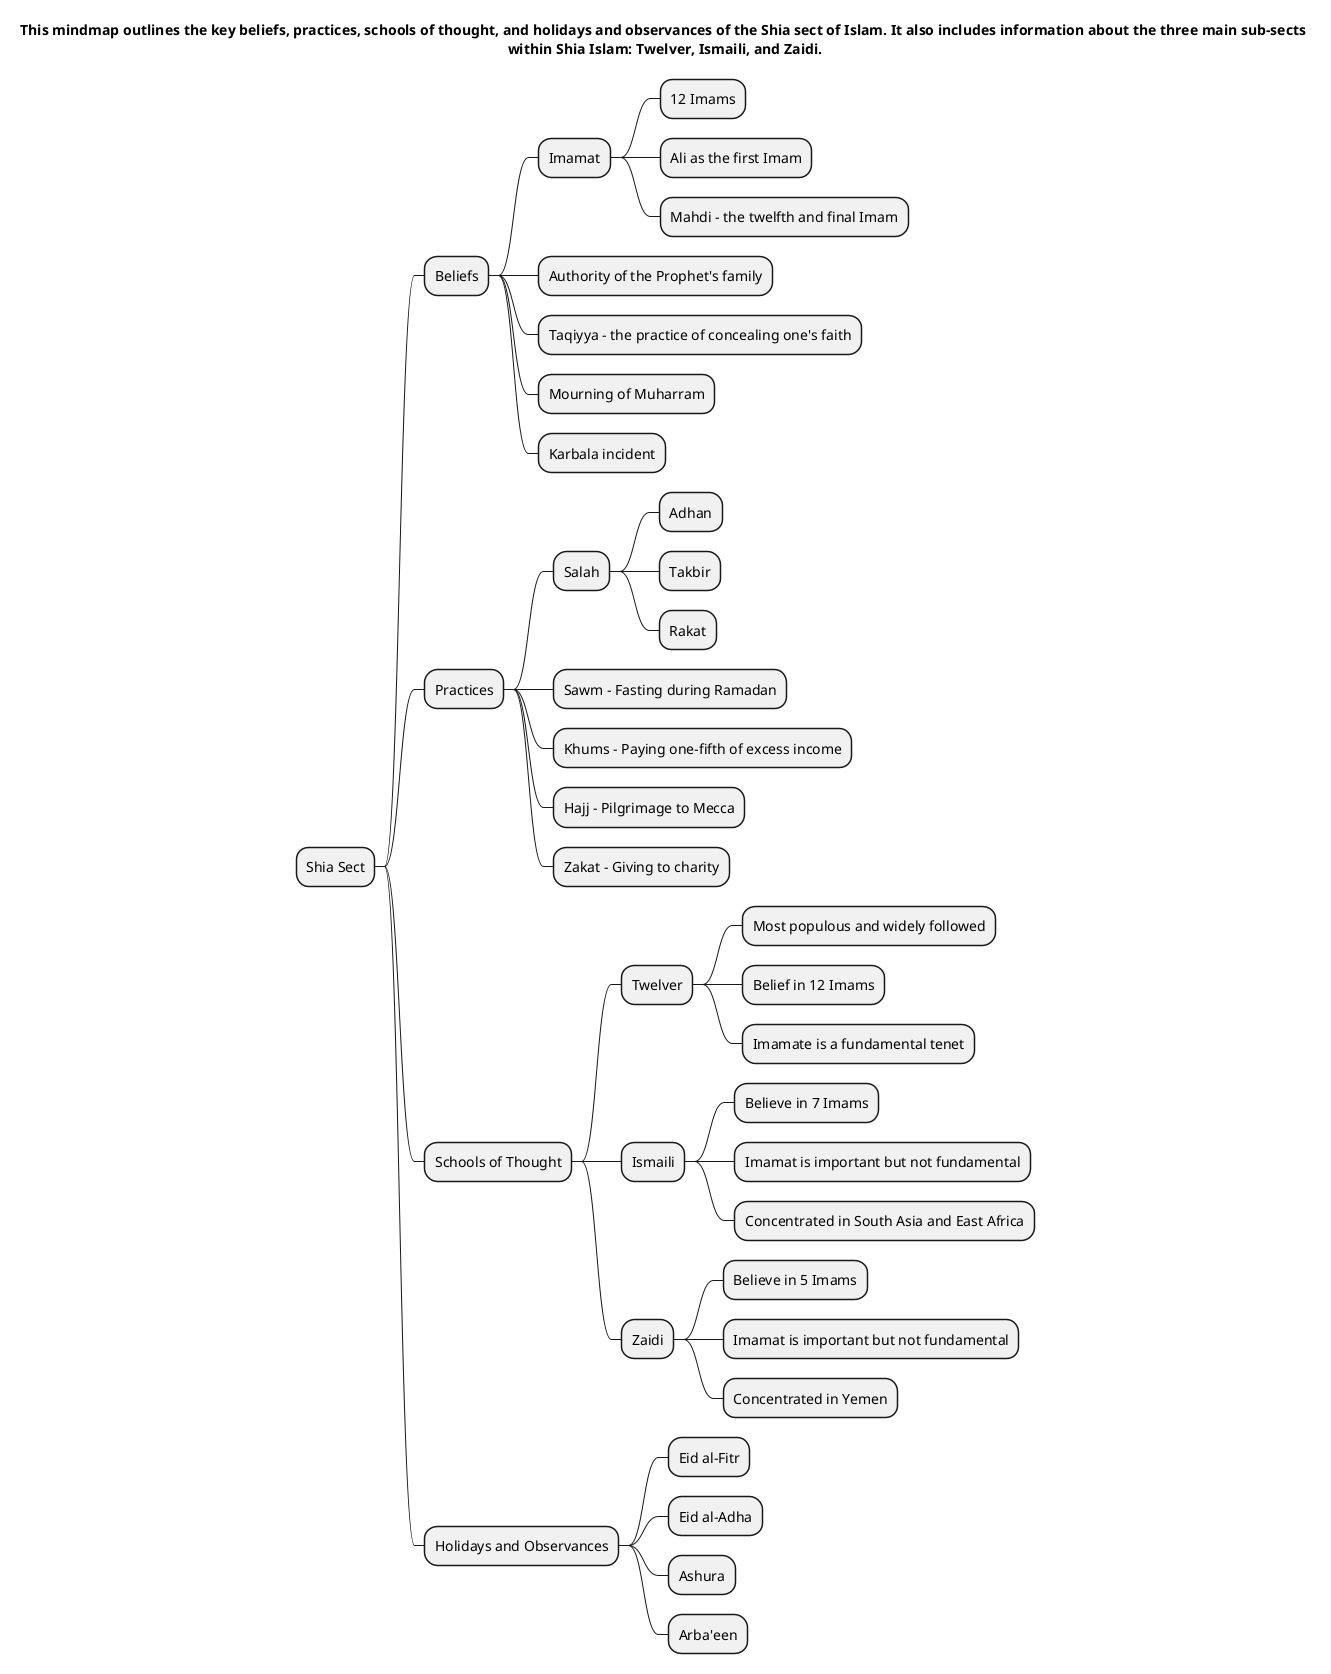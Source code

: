 @startmindmap

title This mindmap outlines the key beliefs, practices, schools of thought, and holidays and observances of the Shia sect of Islam. It also includes information about the three main sub-sects \nwithin Shia Islam: Twelver, Ismaili, and Zaidi.






* Shia Sect
** Beliefs
*** Imamat
**** 12 Imams
**** Ali as the first Imam
**** Mahdi - the twelfth and final Imam
*** Authority of the Prophet's family
*** Taqiyya - the practice of concealing one's faith
*** Mourning of Muharram
*** Karbala incident
** Practices
*** Salah
**** Adhan
**** Takbir
**** Rakat
*** Sawm - Fasting during Ramadan
*** Khums - Paying one-fifth of excess income
*** Hajj - Pilgrimage to Mecca
*** Zakat - Giving to charity
** Schools of Thought
*** Twelver
**** Most populous and widely followed
**** Belief in 12 Imams
**** Imamate is a fundamental tenet
*** Ismaili
**** Believe in 7 Imams
**** Imamat is important but not fundamental
**** Concentrated in South Asia and East Africa
*** Zaidi
**** Believe in 5 Imams
**** Imamat is important but not fundamental
**** Concentrated in Yemen
** Holidays and Observances
*** Eid al-Fitr
*** Eid al-Adha
*** Ashura
*** Arba'een
@endmindmap
